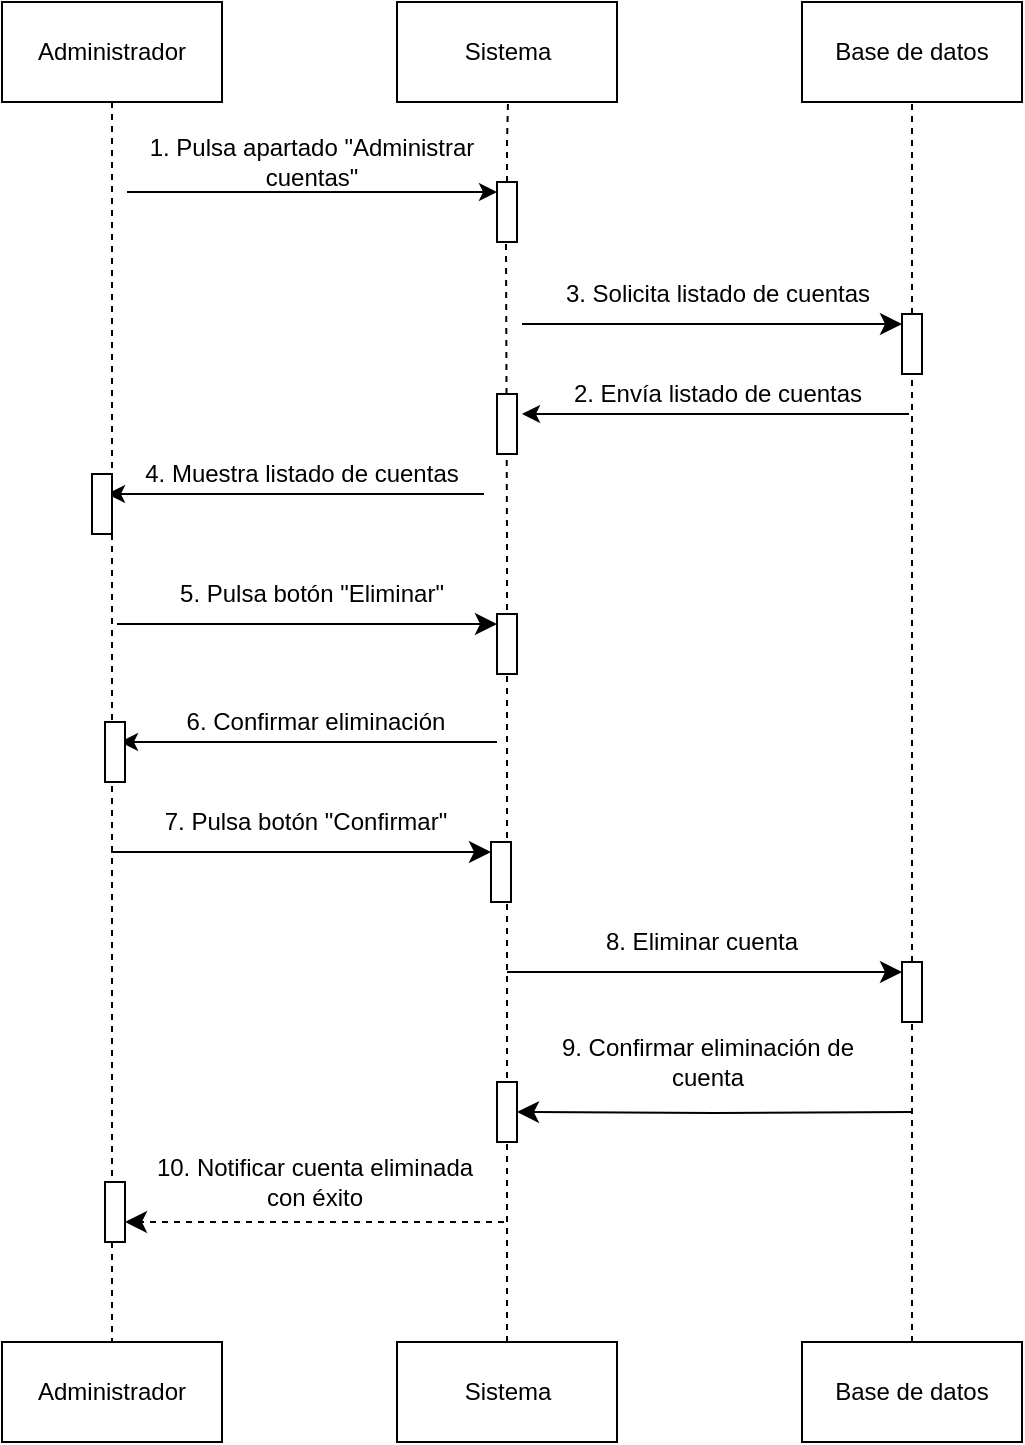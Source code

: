 <mxfile version="27.1.6" pages="2">
  <diagram name="Página-1" id="As-ylru9SlLK7KS7QaXn">
    <mxGraphModel grid="1" page="1" gridSize="10" guides="1" tooltips="1" connect="1" arrows="1" fold="1" pageScale="1" pageWidth="827" pageHeight="1169" math="0" shadow="0">
      <root>
        <mxCell id="0" />
        <mxCell id="1" parent="0" />
        <mxCell id="OqLWs8lkASF6wgnuQL3f-41" value="" style="edgeStyle=orthogonalEdgeStyle;rounded=0;orthogonalLoop=1;jettySize=auto;html=1;endArrow=none;startFill=0;dashed=1;" edge="1" parent="1" source="sEuESF4rzVyC_rkCTEI_-47" target="OqLWs8lkASF6wgnuQL3f-2">
          <mxGeometry relative="1" as="geometry">
            <mxPoint x="412" y="895" as="sourcePoint" />
            <mxPoint x="412" y="275" as="targetPoint" />
            <Array as="points">
              <mxPoint x="411" y="495" />
              <mxPoint x="411" y="495" />
            </Array>
          </mxGeometry>
        </mxCell>
        <mxCell id="OqLWs8lkASF6wgnuQL3f-17" style="edgeStyle=orthogonalEdgeStyle;rounded=0;orthogonalLoop=1;jettySize=auto;html=1;dashed=1;endArrow=none;startFill=0;" edge="1" parent="1" source="sEuESF4rzVyC_rkCTEI_-43" target="sEuESF4rzVyC_rkCTEI_-46">
          <mxGeometry relative="1" as="geometry" />
        </mxCell>
        <mxCell id="sEuESF4rzVyC_rkCTEI_-43" value="Administrador" style="html=1;whiteSpace=wrap;" vertex="1" parent="1">
          <mxGeometry x="159" y="225" width="110" height="50" as="geometry" />
        </mxCell>
        <mxCell id="sEuESF4rzVyC_rkCTEI_-44" value="Sistema&lt;span style=&quot;color: rgba(0, 0, 0, 0); font-family: monospace; font-size: 0px; text-align: start; text-wrap-mode: nowrap;&quot;&gt;%3CmxGraphModel%3E%3Croot%3E%3CmxCell%20id%3D%220%22%2F%3E%3CmxCell%20id%3D%221%22%20parent%3D%220%22%2F%3E%3CmxCell%20id%3D%222%22%20value%3D%22Usuario%22%20style%3D%22html%3D1%3BwhiteSpace%3Dwrap%3B%22%20vertex%3D%221%22%20parent%3D%221%22%3E%3CmxGeometry%20x%3D%2270%22%20y%3D%2240%22%20width%3D%22110%22%20height%3D%2250%22%20as%3D%22geometry%22%2F%3E%3C%2FmxCell%3E%3C%2Froot%3E%3C%2FmxGraphModel%3E&lt;/span&gt;" style="html=1;whiteSpace=wrap;" vertex="1" parent="1">
          <mxGeometry x="356.5" y="225" width="110" height="50" as="geometry" />
        </mxCell>
        <mxCell id="sEuESF4rzVyC_rkCTEI_-45" value="Base de datos" style="html=1;whiteSpace=wrap;" vertex="1" parent="1">
          <mxGeometry x="559" y="225" width="110" height="50" as="geometry" />
        </mxCell>
        <mxCell id="sEuESF4rzVyC_rkCTEI_-46" value="Administrador" style="html=1;whiteSpace=wrap;" vertex="1" parent="1">
          <mxGeometry x="159" y="895" width="110" height="50" as="geometry" />
        </mxCell>
        <mxCell id="OqLWs8lkASF6wgnuQL3f-1" style="edgeStyle=orthogonalEdgeStyle;rounded=0;orthogonalLoop=1;jettySize=auto;html=1;endArrow=none;startFill=0;dashed=1;" edge="1" parent="1" source="OqLWs8lkASF6wgnuQL3f-2" target="sEuESF4rzVyC_rkCTEI_-44">
          <mxGeometry relative="1" as="geometry">
            <Array as="points">
              <mxPoint x="412" y="295" />
              <mxPoint x="412" y="295" />
            </Array>
          </mxGeometry>
        </mxCell>
        <mxCell id="sEuESF4rzVyC_rkCTEI_-47" value="Sistema&lt;span style=&quot;color: rgba(0, 0, 0, 0); font-family: monospace; font-size: 0px; text-align: start; text-wrap-mode: nowrap;&quot;&gt;%3CmxGraphModel%3E%3Croot%3E%3CmxCell%20id%3D%220%22%2F%3E%3CmxCell%20id%3D%221%22%20parent%3D%220%22%2F%3E%3CmxCell%20id%3D%222%22%20value%3D%22Usuario%22%20style%3D%22html%3D1%3BwhiteSpace%3Dwrap%3B%22%20vertex%3D%221%22%20parent%3D%221%22%3E%3CmxGeometry%20x%3D%2270%22%20y%3D%2240%22%20width%3D%22110%22%20height%3D%2250%22%20as%3D%22geometry%22%2F%3E%3C%2FmxCell%3E%3C%2Froot%3E%3C%2FmxGraphModel%3E&lt;/span&gt;" style="html=1;whiteSpace=wrap;" vertex="1" parent="1">
          <mxGeometry x="356.5" y="895" width="110" height="50" as="geometry" />
        </mxCell>
        <mxCell id="sEuESF4rzVyC_rkCTEI_-48" value="Base de datos" style="html=1;whiteSpace=wrap;" vertex="1" parent="1">
          <mxGeometry x="559" y="895" width="110" height="50" as="geometry" />
        </mxCell>
        <mxCell id="sEuESF4rzVyC_rkCTEI_-56" value="" style="endArrow=none;dashed=1;html=1;rounded=0;entryX=0.5;entryY=1;entryDx=0;entryDy=0;exitX=0.5;exitY=0;exitDx=0;exitDy=0;" edge="1" parent="1" source="OqLWs8lkASF6wgnuQL3f-39" target="sEuESF4rzVyC_rkCTEI_-45">
          <mxGeometry width="50" height="50" relative="1" as="geometry">
            <mxPoint x="614" y="615" as="sourcePoint" />
            <mxPoint x="615.25" y="615" as="targetPoint" />
          </mxGeometry>
        </mxCell>
        <mxCell id="sEuESF4rzVyC_rkCTEI_-77" value="" style="endArrow=classic;html=1;rounded=0;fontSize=12;startSize=8;endSize=8;edgeStyle=orthogonalEdgeStyle;" edge="1" parent="1" target="sEuESF4rzVyC_rkCTEI_-80">
          <mxGeometry width="50" height="50" relative="1" as="geometry">
            <mxPoint x="614" y="780" as="sourcePoint" />
            <mxPoint x="624" y="755" as="targetPoint" />
            <Array as="points" />
          </mxGeometry>
        </mxCell>
        <mxCell id="sEuESF4rzVyC_rkCTEI_-113" value="9. Confirmar eliminación de cuenta" style="text;html=1;align=center;verticalAlign=middle;whiteSpace=wrap;rounded=0;" vertex="1" parent="1">
          <mxGeometry x="436.5" y="745" width="150" height="20" as="geometry" />
        </mxCell>
        <mxCell id="sEuESF4rzVyC_rkCTEI_-132" value="10. Notificar cuenta eliminada con éxito" style="text;html=1;align=center;verticalAlign=middle;whiteSpace=wrap;rounded=0;" vertex="1" parent="1">
          <mxGeometry x="232" y="805" width="166.5" height="20" as="geometry" />
        </mxCell>
        <mxCell id="sEuESF4rzVyC_rkCTEI_-151" value="" style="html=1;points=[[0,0,0,0,5],[0,1,0,0,-5],[1,0,0,0,5],[1,1,0,0,-5]];perimeter=orthogonalPerimeter;outlineConnect=0;targetShapes=umlLifeline;portConstraint=eastwest;newEdgeStyle={&quot;curved&quot;:0,&quot;rounded&quot;:0};" vertex="1" parent="1">
          <mxGeometry x="210.5" y="815" width="10" height="30" as="geometry" />
        </mxCell>
        <mxCell id="sEuESF4rzVyC_rkCTEI_-153" value="" style="endArrow=classic;html=1;rounded=0;fontSize=12;startSize=8;endSize=8;dashed=1;" edge="1" parent="1">
          <mxGeometry width="50" height="50" relative="1" as="geometry">
            <mxPoint x="410" y="835" as="sourcePoint" />
            <mxPoint x="220.5" y="835" as="targetPoint" />
          </mxGeometry>
        </mxCell>
        <mxCell id="OqLWs8lkASF6wgnuQL3f-3" value="" style="endArrow=classic;html=1;rounded=0;entryX=0;entryY=0;entryDx=0;entryDy=5;entryPerimeter=0;" edge="1" parent="1" target="OqLWs8lkASF6wgnuQL3f-2">
          <mxGeometry width="50" height="50" relative="1" as="geometry">
            <mxPoint x="221.5" y="320" as="sourcePoint" />
            <mxPoint x="321.5" y="295" as="targetPoint" />
          </mxGeometry>
        </mxCell>
        <mxCell id="OqLWs8lkASF6wgnuQL3f-4" value="1. Pulsa apartado &quot;Administrar cuentas&quot;" style="text;html=1;align=center;verticalAlign=middle;whiteSpace=wrap;rounded=0;" vertex="1" parent="1">
          <mxGeometry x="228.5" y="295" width="170" height="20" as="geometry" />
        </mxCell>
        <mxCell id="OqLWs8lkASF6wgnuQL3f-5" value="" style="endArrow=classic;html=1;rounded=0;entryX=1;entryY=0;entryDx=0;entryDy=5;entryPerimeter=0;edgeStyle=orthogonalEdgeStyle;" edge="1" parent="1">
          <mxGeometry width="50" height="50" relative="1" as="geometry">
            <mxPoint x="400" y="471" as="sourcePoint" />
            <mxPoint x="211.5" y="471" as="targetPoint" />
          </mxGeometry>
        </mxCell>
        <mxCell id="OqLWs8lkASF6wgnuQL3f-6" value="4. Muestra listado de cuentas" style="text;html=1;align=center;verticalAlign=middle;whiteSpace=wrap;rounded=0;" vertex="1" parent="1">
          <mxGeometry x="224" y="451" width="170" height="20" as="geometry" />
        </mxCell>
        <mxCell id="OqLWs8lkASF6wgnuQL3f-7" value="" style="endArrow=classic;html=1;rounded=0;fontSize=12;startSize=8;endSize=8;curved=1;entryX=0;entryY=0;entryDx=0;entryDy=5;entryPerimeter=0;" edge="1" parent="1" target="OqLWs8lkASF6wgnuQL3f-9">
          <mxGeometry width="50" height="50" relative="1" as="geometry">
            <mxPoint x="216.5" y="536" as="sourcePoint" />
            <mxPoint x="212.75" y="616" as="targetPoint" />
          </mxGeometry>
        </mxCell>
        <mxCell id="OqLWs8lkASF6wgnuQL3f-8" value="5. Pulsa botón &quot;Eliminar&quot;" style="text;html=1;align=center;verticalAlign=middle;whiteSpace=wrap;rounded=0;" vertex="1" parent="1">
          <mxGeometry x="218.5" y="511" width="190" height="20" as="geometry" />
        </mxCell>
        <mxCell id="OqLWs8lkASF6wgnuQL3f-10" value="" style="endArrow=classic;html=1;rounded=0;entryX=1;entryY=0;entryDx=0;entryDy=5;entryPerimeter=0;edgeStyle=orthogonalEdgeStyle;" edge="1" parent="1">
          <mxGeometry width="50" height="50" relative="1" as="geometry">
            <mxPoint x="612.5" y="431" as="sourcePoint" />
            <mxPoint x="419" y="431" as="targetPoint" />
          </mxGeometry>
        </mxCell>
        <mxCell id="OqLWs8lkASF6wgnuQL3f-11" value="2. Envía listado de cuentas" style="text;html=1;align=center;verticalAlign=middle;whiteSpace=wrap;rounded=0;" vertex="1" parent="1">
          <mxGeometry x="431.5" y="411" width="170" height="20" as="geometry" />
        </mxCell>
        <mxCell id="OqLWs8lkASF6wgnuQL3f-13" value="" style="endArrow=classic;html=1;rounded=0;fontSize=12;startSize=8;endSize=8;curved=1;entryX=0;entryY=0;entryDx=0;entryDy=5;entryPerimeter=0;" edge="1" parent="1" target="OqLWs8lkASF6wgnuQL3f-15">
          <mxGeometry width="50" height="50" relative="1" as="geometry">
            <mxPoint x="419" y="386" as="sourcePoint" />
            <mxPoint x="415.25" y="466" as="targetPoint" />
          </mxGeometry>
        </mxCell>
        <mxCell id="OqLWs8lkASF6wgnuQL3f-14" value="3. Solicita listado de cuentas" style="text;html=1;align=center;verticalAlign=middle;whiteSpace=wrap;rounded=0;" vertex="1" parent="1">
          <mxGeometry x="421.5" y="361" width="190" height="20" as="geometry" />
        </mxCell>
        <mxCell id="OqLWs8lkASF6wgnuQL3f-15" value="" style="html=1;points=[[0,0,0,0,5],[0,1,0,0,-5],[1,0,0,0,5],[1,1,0,0,-5]];perimeter=orthogonalPerimeter;outlineConnect=0;targetShapes=umlLifeline;portConstraint=eastwest;newEdgeStyle={&quot;curved&quot;:0,&quot;rounded&quot;:0};" vertex="1" parent="1">
          <mxGeometry x="609" y="381" width="10" height="30" as="geometry" />
        </mxCell>
        <mxCell id="OqLWs8lkASF6wgnuQL3f-16" value="" style="html=1;points=[[0,0,0,0,5],[0,1,0,0,-5],[1,0,0,0,5],[1,1,0,0,-5]];perimeter=orthogonalPerimeter;outlineConnect=0;targetShapes=umlLifeline;portConstraint=eastwest;newEdgeStyle={&quot;curved&quot;:0,&quot;rounded&quot;:0};" vertex="1" parent="1">
          <mxGeometry x="204" y="461" width="10" height="30" as="geometry" />
        </mxCell>
        <mxCell id="OqLWs8lkASF6wgnuQL3f-21" value="" style="endArrow=classic;html=1;rounded=0;entryX=1;entryY=0;entryDx=0;entryDy=5;entryPerimeter=0;edgeStyle=orthogonalEdgeStyle;" edge="1" parent="1">
          <mxGeometry width="50" height="50" relative="1" as="geometry">
            <mxPoint x="406.5" y="595" as="sourcePoint" />
            <mxPoint x="218" y="595" as="targetPoint" />
          </mxGeometry>
        </mxCell>
        <mxCell id="OqLWs8lkASF6wgnuQL3f-22" value="6. Confirmar eliminación" style="text;html=1;align=center;verticalAlign=middle;whiteSpace=wrap;rounded=0;" vertex="1" parent="1">
          <mxGeometry x="230.5" y="575" width="170" height="20" as="geometry" />
        </mxCell>
        <mxCell id="OqLWs8lkASF6wgnuQL3f-23" value="" style="html=1;points=[[0,0,0,0,5],[0,1,0,0,-5],[1,0,0,0,5],[1,1,0,0,-5]];perimeter=orthogonalPerimeter;outlineConnect=0;targetShapes=umlLifeline;portConstraint=eastwest;newEdgeStyle={&quot;curved&quot;:0,&quot;rounded&quot;:0};" vertex="1" parent="1">
          <mxGeometry x="210.5" y="585" width="10" height="30" as="geometry" />
        </mxCell>
        <mxCell id="OqLWs8lkASF6wgnuQL3f-31" value="" style="endArrow=classic;html=1;rounded=0;fontSize=12;startSize=8;endSize=8;curved=1;entryX=0;entryY=0;entryDx=0;entryDy=5;entryPerimeter=0;" edge="1" parent="1" target="OqLWs8lkASF6wgnuQL3f-33">
          <mxGeometry width="50" height="50" relative="1" as="geometry">
            <mxPoint x="213.5" y="650" as="sourcePoint" />
            <mxPoint x="209.75" y="730" as="targetPoint" />
          </mxGeometry>
        </mxCell>
        <mxCell id="OqLWs8lkASF6wgnuQL3f-32" value="7. Pulsa botón &quot;Confirmar&quot;" style="text;html=1;align=center;verticalAlign=middle;whiteSpace=wrap;rounded=0;" vertex="1" parent="1">
          <mxGeometry x="215.5" y="625" width="190" height="20" as="geometry" />
        </mxCell>
        <mxCell id="OqLWs8lkASF6wgnuQL3f-33" value="" style="html=1;points=[[0,0,0,0,5],[0,1,0,0,-5],[1,0,0,0,5],[1,1,0,0,-5]];perimeter=orthogonalPerimeter;outlineConnect=0;targetShapes=umlLifeline;portConstraint=eastwest;newEdgeStyle={&quot;curved&quot;:0,&quot;rounded&quot;:0};" vertex="1" parent="1">
          <mxGeometry x="403.5" y="645" width="10" height="30" as="geometry" />
        </mxCell>
        <mxCell id="OqLWs8lkASF6wgnuQL3f-37" value="" style="endArrow=classic;html=1;rounded=0;fontSize=12;startSize=8;endSize=8;curved=1;entryX=0;entryY=0;entryDx=0;entryDy=5;entryPerimeter=0;" edge="1" parent="1" target="OqLWs8lkASF6wgnuQL3f-39">
          <mxGeometry width="50" height="50" relative="1" as="geometry">
            <mxPoint x="411.5" y="710" as="sourcePoint" />
            <mxPoint x="407.75" y="790" as="targetPoint" />
          </mxGeometry>
        </mxCell>
        <mxCell id="OqLWs8lkASF6wgnuQL3f-38" value="8. Eliminar cuenta" style="text;html=1;align=center;verticalAlign=middle;whiteSpace=wrap;rounded=0;" vertex="1" parent="1">
          <mxGeometry x="413.5" y="685" width="190" height="20" as="geometry" />
        </mxCell>
        <mxCell id="OqLWs8lkASF6wgnuQL3f-40" value="" style="endArrow=none;dashed=1;html=1;rounded=0;entryX=0.5;entryY=1;entryDx=0;entryDy=0;exitX=0.5;exitY=0;exitDx=0;exitDy=0;" edge="1" parent="1" source="sEuESF4rzVyC_rkCTEI_-48" target="OqLWs8lkASF6wgnuQL3f-39">
          <mxGeometry width="50" height="50" relative="1" as="geometry">
            <mxPoint x="614" y="895" as="sourcePoint" />
            <mxPoint x="614" y="275" as="targetPoint" />
          </mxGeometry>
        </mxCell>
        <mxCell id="OqLWs8lkASF6wgnuQL3f-39" value="" style="html=1;points=[[0,0,0,0,5],[0,1,0,0,-5],[1,0,0,0,5],[1,1,0,0,-5]];perimeter=orthogonalPerimeter;outlineConnect=0;targetShapes=umlLifeline;portConstraint=eastwest;newEdgeStyle={&quot;curved&quot;:0,&quot;rounded&quot;:0};" vertex="1" parent="1">
          <mxGeometry x="609" y="705" width="10" height="30" as="geometry" />
        </mxCell>
        <mxCell id="OqLWs8lkASF6wgnuQL3f-2" value="" style="html=1;points=[[0,0,0,0,5],[0,1,0,0,-5],[1,0,0,0,5],[1,1,0,0,-5]];perimeter=orthogonalPerimeter;outlineConnect=0;targetShapes=umlLifeline;portConstraint=eastwest;newEdgeStyle={&quot;curved&quot;:0,&quot;rounded&quot;:0};" vertex="1" parent="1">
          <mxGeometry x="406.5" y="315" width="10" height="30" as="geometry" />
        </mxCell>
        <mxCell id="OqLWs8lkASF6wgnuQL3f-9" value="" style="html=1;points=[[0,0,0,0,5],[0,1,0,0,-5],[1,0,0,0,5],[1,1,0,0,-5]];perimeter=orthogonalPerimeter;outlineConnect=0;targetShapes=umlLifeline;portConstraint=eastwest;newEdgeStyle={&quot;curved&quot;:0,&quot;rounded&quot;:0};" vertex="1" parent="1">
          <mxGeometry x="406.5" y="531" width="10" height="30" as="geometry" />
        </mxCell>
        <mxCell id="OqLWs8lkASF6wgnuQL3f-12" value="" style="html=1;points=[[0,0,0,0,5],[0,1,0,0,-5],[1,0,0,0,5],[1,1,0,0,-5]];perimeter=orthogonalPerimeter;outlineConnect=0;targetShapes=umlLifeline;portConstraint=eastwest;newEdgeStyle={&quot;curved&quot;:0,&quot;rounded&quot;:0};" vertex="1" parent="1">
          <mxGeometry x="406.5" y="421" width="10" height="30" as="geometry" />
        </mxCell>
        <mxCell id="sEuESF4rzVyC_rkCTEI_-80" value="" style="html=1;points=[[0,0,0,0,5],[0,1,0,0,-5],[1,0,0,0,5],[1,1,0,0,-5]];perimeter=orthogonalPerimeter;outlineConnect=0;targetShapes=umlLifeline;portConstraint=eastwest;newEdgeStyle={&quot;curved&quot;:0,&quot;rounded&quot;:0};" vertex="1" parent="1">
          <mxGeometry x="406.5" y="765" width="10" height="30" as="geometry" />
        </mxCell>
      </root>
    </mxGraphModel>
  </diagram>
  <diagram id="nIOQxxJyPP5hoQOKl2aF" name="Página-2">
    <mxGraphModel dx="1111" dy="507" grid="1" gridSize="10" guides="1" tooltips="1" connect="1" arrows="1" fold="1" page="1" pageScale="1" pageWidth="827" pageHeight="1169" math="0" shadow="0">
      <root>
        <mxCell id="0" />
        <mxCell id="1" parent="0" />
      </root>
    </mxGraphModel>
  </diagram>
</mxfile>
